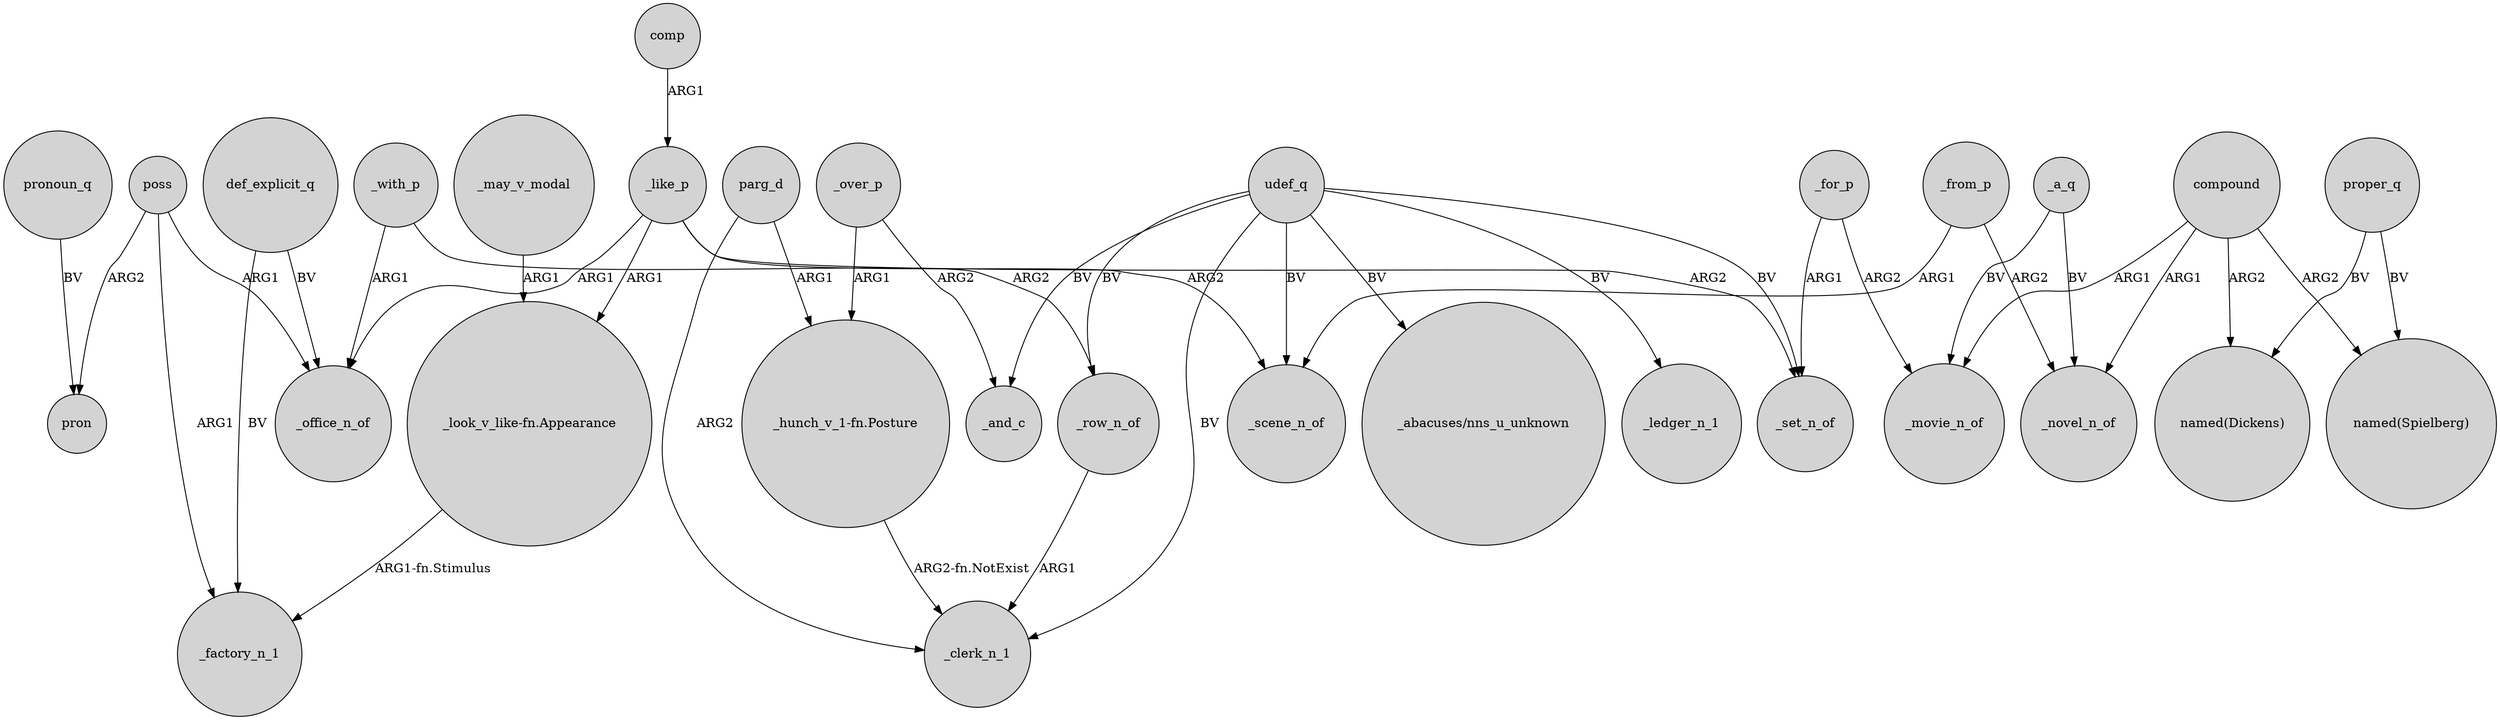 digraph {
	node [shape=circle style=filled]
	_like_p -> _office_n_of [label=ARG1]
	parg_d -> _clerk_n_1 [label=ARG2]
	_a_q -> _movie_n_of [label=BV]
	def_explicit_q -> _factory_n_1 [label=BV]
	udef_q -> _ledger_n_1 [label=BV]
	_for_p -> _set_n_of [label=ARG1]
	"_look_v_like-fn.Appearance" -> _factory_n_1 [label="ARG1-fn.Stimulus"]
	poss -> pron [label=ARG2]
	udef_q -> _set_n_of [label=BV]
	proper_q -> "named(Spielberg)" [label=BV]
	_like_p -> _scene_n_of [label=ARG2]
	_row_n_of -> _clerk_n_1 [label=ARG1]
	def_explicit_q -> _office_n_of [label=BV]
	_like_p -> "_look_v_like-fn.Appearance" [label=ARG1]
	proper_q -> "named(Dickens)" [label=BV]
	_a_q -> _novel_n_of [label=BV]
	compound -> "named(Spielberg)" [label=ARG2]
	pronoun_q -> pron [label=BV]
	udef_q -> "_abacuses/nns_u_unknown" [label=BV]
	_for_p -> _movie_n_of [label=ARG2]
	_like_p -> _set_n_of [label=ARG2]
	compound -> _novel_n_of [label=ARG1]
	"_hunch_v_1-fn.Posture" -> _clerk_n_1 [label="ARG2-fn.NotExist"]
	poss -> _office_n_of [label=ARG1]
	_with_p -> _office_n_of [label=ARG1]
	comp -> _like_p [label=ARG1]
	_from_p -> _scene_n_of [label=ARG1]
	_may_v_modal -> "_look_v_like-fn.Appearance" [label=ARG1]
	udef_q -> _row_n_of [label=BV]
	_with_p -> _row_n_of [label=ARG2]
	_over_p -> _and_c [label=ARG2]
	_from_p -> _novel_n_of [label=ARG2]
	parg_d -> "_hunch_v_1-fn.Posture" [label=ARG1]
	udef_q -> _and_c [label=BV]
	compound -> _movie_n_of [label=ARG1]
	compound -> "named(Dickens)" [label=ARG2]
	udef_q -> _scene_n_of [label=BV]
	_over_p -> "_hunch_v_1-fn.Posture" [label=ARG1]
	poss -> _factory_n_1 [label=ARG1]
	udef_q -> _clerk_n_1 [label=BV]
}
